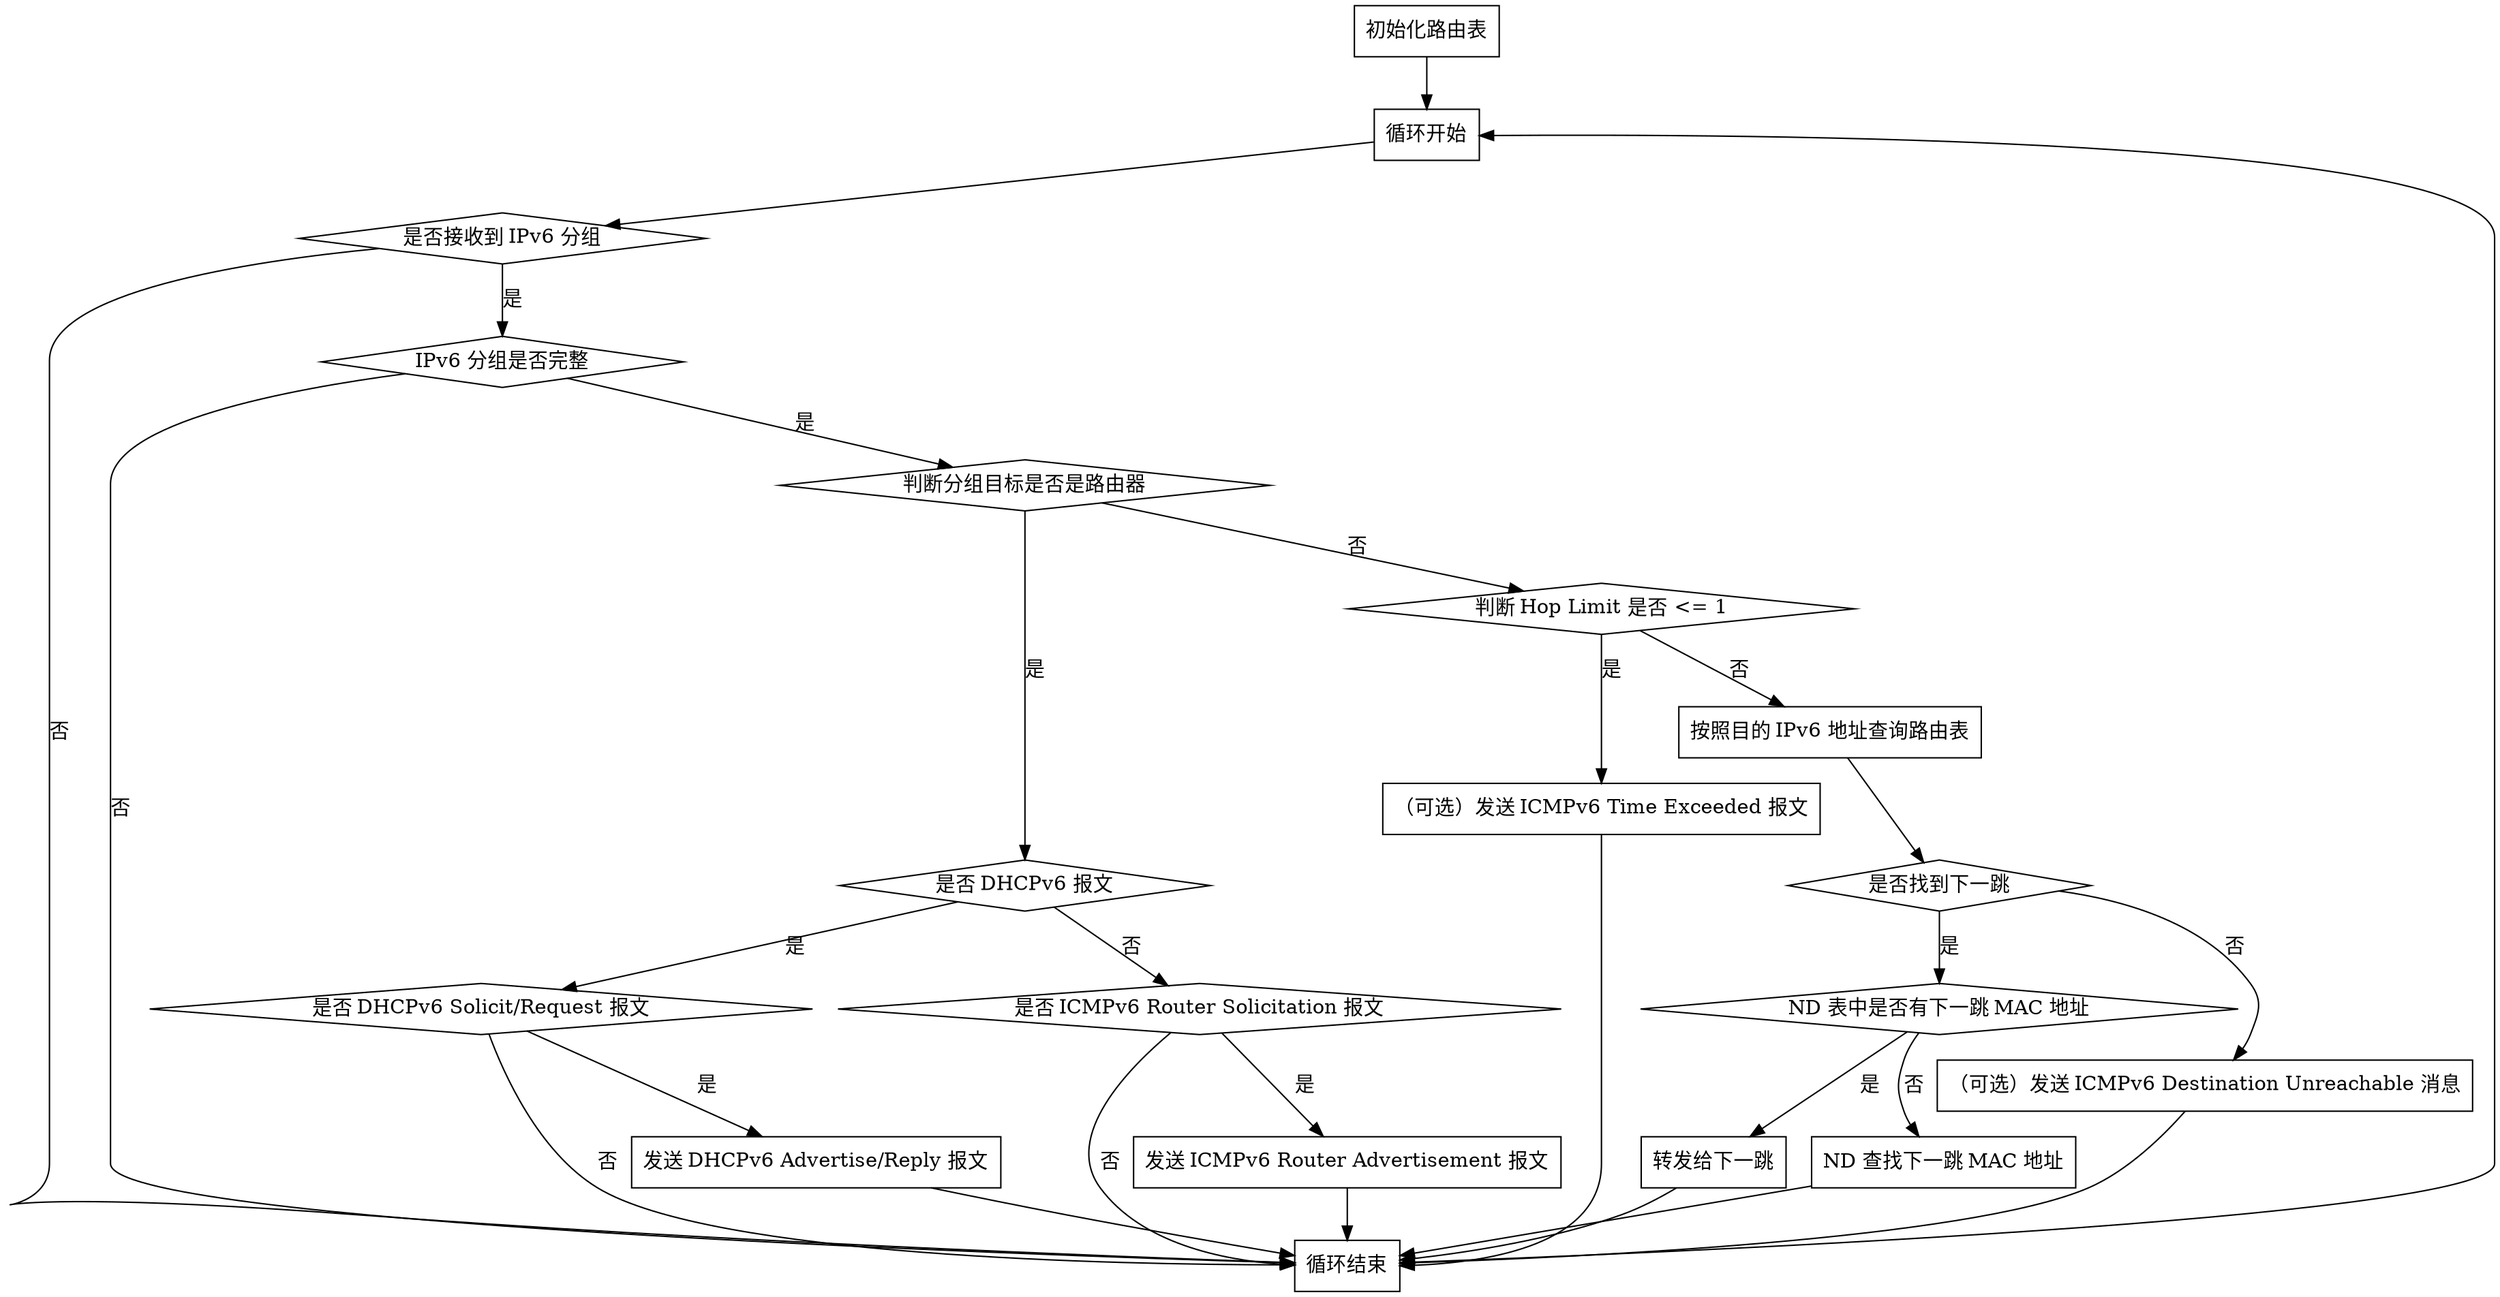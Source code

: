 digraph G {
    
    init [
        label = "初始化路由表",
        shape = rect
    ];
    
    loop [
        label = "循环开始",
        shape = rect
    ];
    
    init -> loop;
    
    loop -> recv;
    
    recv [
        label = "是否接收到 IPv6 分组",
        shape = diamond
    ];
    
    recv -> loop_end [label = "否"];
    
    check [
        label = "IPv6 分组是否完整",
        shape = diamond
    ];
    
    recv -> check [label = "是"];
    check -> loop_end [label = "否"];
    check -> type [label = "是"];
    
    type [
        label = "判断分组目标是否是路由器",
        shape = diamond
    ];
    
    check_dhcpv6 [
        label = "是否 DHCPv6 报文",
        shape = diamond
    ];
    
    type -> check_dhcpv6 [label = "是"];
    type -> check_hlim [label = "否"];
    
    check_dhcpv6 -> check_dhcpv6_2[label = "是"];
    check_dhcpv6 -> check_icmpv6[label = "否"];
    
    check_dhcpv6_2 [
        label = "是否 DHCPv6 Solicit/Request 报文",
        shape = diamond
    ];
    
    check_hlim [
        label = "判断 Hop Limit 是否 <= 1",
        shape = diamond
    ];
    
    time_exceeded [
        label = "（可选）发送 ICMPv6 Time Exceeded 报文",
        shape = rect
    ];
    check_hlim -> time_exceeded[label = "是"];
    time_exceeded -> loop_end;
    
    
    lookup [
        label = "按照目的 IPv6 地址查询路由表",
        shape = rect
    ];
    
    check_hlim -> lookup[label = "否"];
    
    nexthop_found [
        label = "是否找到下一跳",
        shape = diamond
    ]
    
    lookup -> nexthop_found;
    
    check_mac [
        label = "ND 表中是否有下一跳 MAC 地址",
        shape = diamond
    ];

    destination_unreachable [
        label = "（可选）发送 ICMPv6 Destination Unreachable 消息",
        shape = rect
    ];
    
    nexthop_found -> destination_unreachable[label= "否"];
    destination_unreachable -> loop_end;
    
    nexthop_found -> check_mac[label = "是"];
    check_mac -> forward[label = "是"];
        
    forward [
        label = "转发给下一跳",
        shape = rect
    ];
    
    forward -> loop_end;
        
    ndp [
        label = "ND 查找下一跳 MAC 地址",
        shape = rect
    ]
    
    check_mac -> ndp[label = "否"];
    ndp -> loop_end;
        
    check_icmpv6 [
        label = "是否 ICMPv6 Router Solicitation 报文",
        shape = diamond
    ];
    
    check_dhcpv6_2 -> reply_dhcpv6[label = "是"];
    check_dhcpv6_2 -> loop_end[label = "否"];
    
    check_icmpv6 -> reply_icmpv6[label = "是"];
    check_icmpv6 -> loop_end[label = "否"];

    reply_icmpv6 [
        label = "发送 ICMPv6 Router Advertisement 报文";
        shape = rect
    ];
    
    reply_icmpv6 -> loop_end;

    reply_dhcpv6 [
        label = "发送 DHCPv6 Advertise/Reply 报文";
        shape = rect
    ];

    reply_dhcpv6 -> loop_end;
    
    loop_end [
        label = "循环结束",
        shape = rect
    ];
    
    loop_end -> loop;
}